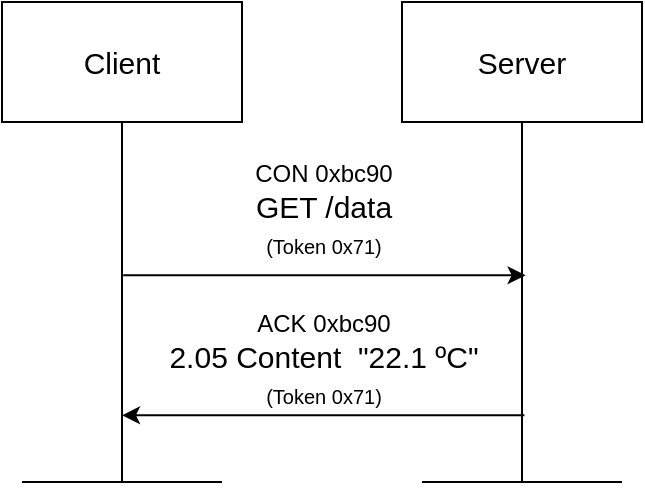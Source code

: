 <mxfile version="15.6.1" type="device"><diagram id="BvhdUkskc9x_u6zuPTG5" name="Page-1"><mxGraphModel dx="652" dy="327" grid="1" gridSize="10" guides="1" tooltips="1" connect="1" arrows="1" fold="1" page="1" pageScale="1" pageWidth="850" pageHeight="1100" math="0" shadow="0"><root><mxCell id="0"/><mxCell id="1" parent="0"/><mxCell id="iwNxeP5taREwypn9EwUH-2" value="Client" style="rounded=0;whiteSpace=wrap;html=1;fontSize=15;" vertex="1" parent="1"><mxGeometry width="120" height="60" as="geometry"/></mxCell><mxCell id="iwNxeP5taREwypn9EwUH-3" value="" style="shape=crossbar;whiteSpace=wrap;html=1;rounded=1;direction=south;" vertex="1" parent="1"><mxGeometry x="210" y="60" width="100" height="180" as="geometry"/></mxCell><mxCell id="iwNxeP5taREwypn9EwUH-4" value="Server" style="rounded=0;whiteSpace=wrap;html=1;fontSize=15;" vertex="1" parent="1"><mxGeometry x="200" width="120" height="60" as="geometry"/></mxCell><mxCell id="iwNxeP5taREwypn9EwUH-7" value="" style="shape=crossbar;whiteSpace=wrap;html=1;rounded=1;direction=south;" vertex="1" parent="1"><mxGeometry x="10" y="60" width="100" height="180" as="geometry"/></mxCell><mxCell id="iwNxeP5taREwypn9EwUH-28" value="" style="endArrow=classic;html=1;rounded=0;fontSize=15;entryX=0.088;entryY=0.488;entryDx=0;entryDy=0;entryPerimeter=0;exitX=0.088;exitY=0.5;exitDx=0;exitDy=0;exitPerimeter=0;" edge="1" parent="1"><mxGeometry width="50" height="50" relative="1" as="geometry"><mxPoint x="60.6" y="136.66" as="sourcePoint"/><mxPoint x="261.8" y="136.66" as="targetPoint"/></mxGeometry></mxCell><mxCell id="iwNxeP5taREwypn9EwUH-29" value="&lt;div&gt;&lt;font style=&quot;font-size: 12px&quot;&gt;CON 0xbc90&lt;/font&gt;&lt;br&gt;&lt;/div&gt;&lt;div&gt;GET /data&lt;/div&gt;&lt;div&gt;&lt;font style=&quot;font-size: 10px&quot;&gt;(Token 0x71)&lt;/font&gt;&lt;br&gt;&lt;/div&gt;" style="text;html=1;strokeColor=none;fillColor=none;align=center;verticalAlign=middle;whiteSpace=wrap;rounded=0;fontSize=15;" vertex="1" parent="1"><mxGeometry x="60.6" y="86.66" width="200" height="30" as="geometry"/></mxCell><mxCell id="iwNxeP5taREwypn9EwUH-32" value="" style="endArrow=classic;html=1;rounded=0;fontSize=15;entryX=0.088;entryY=0.488;entryDx=0;entryDy=0;entryPerimeter=0;exitX=0.088;exitY=0.5;exitDx=0;exitDy=0;exitPerimeter=0;" edge="1" parent="1"><mxGeometry width="50" height="50" relative="1" as="geometry"><mxPoint x="261.2" y="206.66" as="sourcePoint"/><mxPoint x="60.0" y="206.66" as="targetPoint"/></mxGeometry></mxCell><mxCell id="iwNxeP5taREwypn9EwUH-47" style="edgeStyle=none;rounded=0;orthogonalLoop=1;jettySize=auto;html=1;exitX=1;exitY=0.5;exitDx=0;exitDy=0;exitPerimeter=0;fontSize=15;" edge="1" parent="1" source="iwNxeP5taREwypn9EwUH-3" target="iwNxeP5taREwypn9EwUH-3"><mxGeometry relative="1" as="geometry"/></mxCell><mxCell id="iwNxeP5taREwypn9EwUH-49" value="&lt;div&gt;&lt;font style=&quot;font-size: 12px&quot;&gt;ACK 0xbc90&lt;/font&gt;&lt;br&gt;&lt;/div&gt;&lt;div&gt;2.05 Content&amp;nbsp; &quot;22.1 ºC&quot;&lt;br&gt;&lt;/div&gt;&lt;div&gt;&lt;font style=&quot;font-size: 10px&quot;&gt;(Token 0x71)&lt;/font&gt;&lt;br&gt;&lt;/div&gt;" style="text;html=1;strokeColor=none;fillColor=none;align=center;verticalAlign=middle;whiteSpace=wrap;rounded=0;fontSize=15;" vertex="1" parent="1"><mxGeometry x="61.2" y="162" width="200" height="30" as="geometry"/></mxCell></root></mxGraphModel></diagram></mxfile>